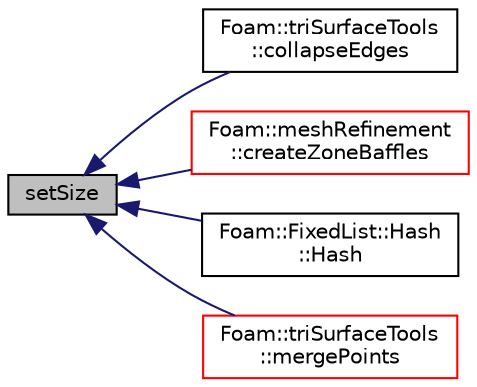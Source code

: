 digraph "setSize"
{
  bgcolor="transparent";
  edge [fontname="Helvetica",fontsize="10",labelfontname="Helvetica",labelfontsize="10"];
  node [fontname="Helvetica",fontsize="10",shape=record];
  rankdir="LR";
  Node73 [label="setSize",height=0.2,width=0.4,color="black", fillcolor="grey75", style="filled", fontcolor="black"];
  Node73 -> Node74 [dir="back",color="midnightblue",fontsize="10",style="solid",fontname="Helvetica"];
  Node74 [label="Foam::triSurfaceTools\l::collapseEdges",height=0.2,width=0.4,color="black",URL="$a26673.html#a5d5f37658655f0d947ff457a0d8f061c",tooltip="Create new triSurface by collapsing edges to specified. "];
  Node73 -> Node75 [dir="back",color="midnightblue",fontsize="10",style="solid",fontname="Helvetica"];
  Node75 [label="Foam::meshRefinement\l::createZoneBaffles",height=0.2,width=0.4,color="red",URL="$a25857.html#a79af0bcc267d8fda8b3f4e683cac915b",tooltip="Create baffles for faces straddling zoned surfaces. Return. "];
  Node73 -> Node78 [dir="back",color="midnightblue",fontsize="10",style="solid",fontname="Helvetica"];
  Node78 [label="Foam::FixedList::Hash\l::Hash",height=0.2,width=0.4,color="black",URL="$a27013.html#a7d97a81e3e1f24c0b1785ac1c1d193e8"];
  Node73 -> Node79 [dir="back",color="midnightblue",fontsize="10",style="solid",fontname="Helvetica"];
  Node79 [label="Foam::triSurfaceTools\l::mergePoints",height=0.2,width=0.4,color="red",URL="$a26673.html#a44799249ec25a8721893cffeffcdec1f",tooltip="Merge points within distance. "];
}
